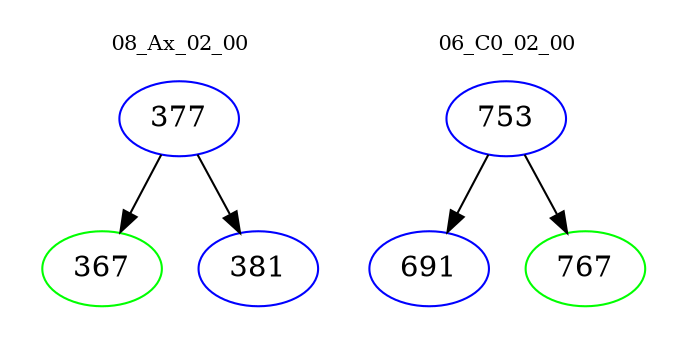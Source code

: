 digraph{
subgraph cluster_0 {
color = white
label = "08_Ax_02_00";
fontsize=10;
T0_377 [label="377", color="blue"]
T0_377 -> T0_367 [color="black"]
T0_367 [label="367", color="green"]
T0_377 -> T0_381 [color="black"]
T0_381 [label="381", color="blue"]
}
subgraph cluster_1 {
color = white
label = "06_C0_02_00";
fontsize=10;
T1_753 [label="753", color="blue"]
T1_753 -> T1_691 [color="black"]
T1_691 [label="691", color="blue"]
T1_753 -> T1_767 [color="black"]
T1_767 [label="767", color="green"]
}
}
